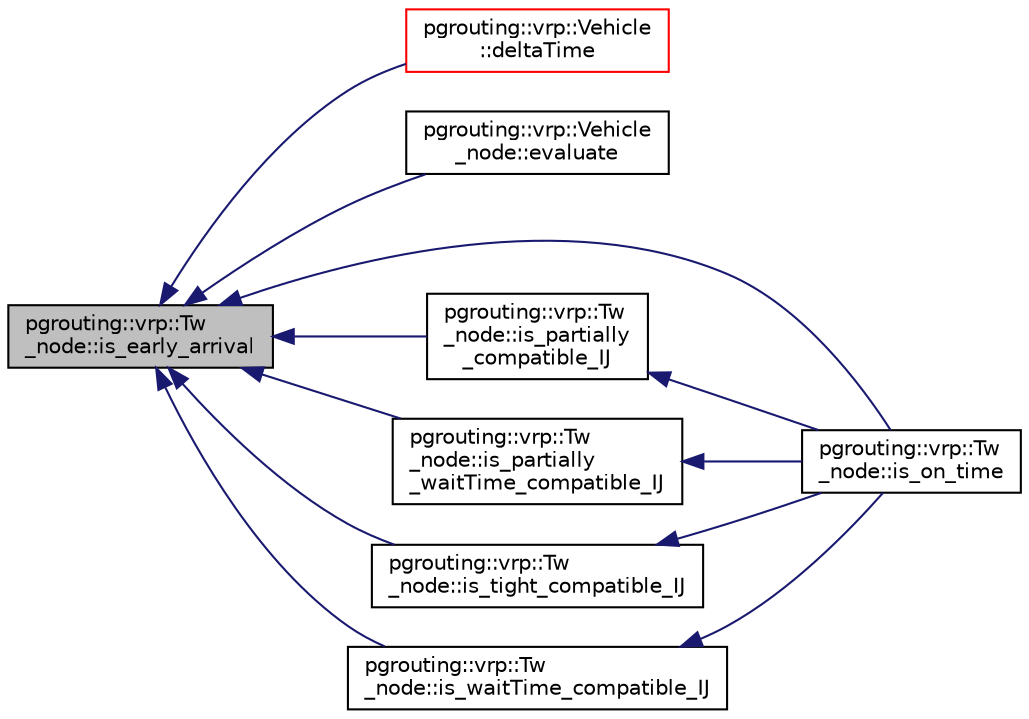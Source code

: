 digraph "pgrouting::vrp::Tw_node::is_early_arrival"
{
  edge [fontname="Helvetica",fontsize="10",labelfontname="Helvetica",labelfontsize="10"];
  node [fontname="Helvetica",fontsize="10",shape=record];
  rankdir="LR";
  Node415 [label="pgrouting::vrp::Tw\l_node::is_early_arrival",height=0.2,width=0.4,color="black", fillcolor="grey75", style="filled", fontcolor="black"];
  Node415 -> Node416 [dir="back",color="midnightblue",fontsize="10",style="solid",fontname="Helvetica"];
  Node416 [label="pgrouting::vrp::Vehicle\l::deltaTime",height=0.2,width=0.4,color="red", fillcolor="white", style="filled",URL="$classpgrouting_1_1vrp_1_1Vehicle.html#af16bda121ef322dc50702241a9b20985"];
  Node415 -> Node420 [dir="back",color="midnightblue",fontsize="10",style="solid",fontname="Helvetica"];
  Node420 [label="pgrouting::vrp::Vehicle\l_node::evaluate",height=0.2,width=0.4,color="black", fillcolor="white", style="filled",URL="$classpgrouting_1_1vrp_1_1Vehicle__node.html#ae31aa1d703cda83218f673c0a9a21340"];
  Node415 -> Node421 [dir="back",color="midnightblue",fontsize="10",style="solid",fontname="Helvetica"];
  Node421 [label="pgrouting::vrp::Tw\l_node::is_on_time",height=0.2,width=0.4,color="black", fillcolor="white", style="filled",URL="$classpgrouting_1_1vrp_1_1Tw__node.html#a7879cfdd27e409f8b364eaaa06375656",tooltip="True when arrivalTime in the time window. "];
  Node415 -> Node422 [dir="back",color="midnightblue",fontsize="10",style="solid",fontname="Helvetica"];
  Node422 [label="pgrouting::vrp::Tw\l_node::is_partially\l_compatible_IJ",height=0.2,width=0.4,color="black", fillcolor="white", style="filled",URL="$classpgrouting_1_1vrp_1_1Tw__node.html#a259954cf5ed111fb3b6ea7bb4f689b1c"];
  Node422 -> Node421 [dir="back",color="midnightblue",fontsize="10",style="solid",fontname="Helvetica"];
  Node415 -> Node423 [dir="back",color="midnightblue",fontsize="10",style="solid",fontname="Helvetica"];
  Node423 [label="pgrouting::vrp::Tw\l_node::is_partially\l_waitTime_compatible_IJ",height=0.2,width=0.4,color="black", fillcolor="white", style="filled",URL="$classpgrouting_1_1vrp_1_1Tw__node.html#a40f5fc0f770bd56b0db41be2187b12fe"];
  Node423 -> Node421 [dir="back",color="midnightblue",fontsize="10",style="solid",fontname="Helvetica"];
  Node415 -> Node424 [dir="back",color="midnightblue",fontsize="10",style="solid",fontname="Helvetica"];
  Node424 [label="pgrouting::vrp::Tw\l_node::is_tight_compatible_IJ",height=0.2,width=0.4,color="black", fillcolor="white", style="filled",URL="$classpgrouting_1_1vrp_1_1Tw__node.html#a0e4f84908b0ebbb71fe9888a5b421b7b"];
  Node424 -> Node421 [dir="back",color="midnightblue",fontsize="10",style="solid",fontname="Helvetica"];
  Node415 -> Node425 [dir="back",color="midnightblue",fontsize="10",style="solid",fontname="Helvetica"];
  Node425 [label="pgrouting::vrp::Tw\l_node::is_waitTime_compatible_IJ",height=0.2,width=0.4,color="black", fillcolor="white", style="filled",URL="$classpgrouting_1_1vrp_1_1Tw__node.html#a12d1d5cdfc3094df03a37df7ee99ea99"];
  Node425 -> Node421 [dir="back",color="midnightblue",fontsize="10",style="solid",fontname="Helvetica"];
}
